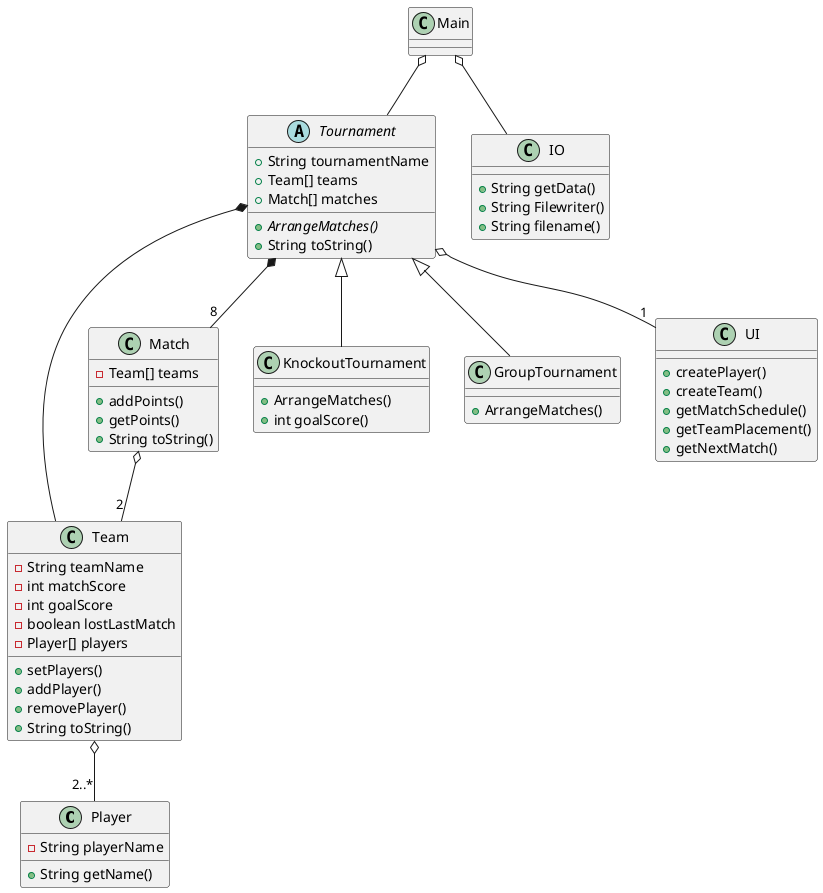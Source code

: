 @startuml
'https://plantuml.com/class-diagram

class Player {
-String playerName
+String getName()
}

class Team {
-String teamName
-int matchScore
-int goalScore
-boolean lostLastMatch
-Player[] players
+setPlayers()
+addPlayer()
+removePlayer()
+String toString()
}

class Match{
-Team[] teams
+addPoints()
+getPoints()
+String toString()
}

abstract Tournament {
+String tournamentName
+Team[] teams
+Match[] matches
+{abstract}ArrangeMatches()
+String toString()
}

class KnockoutTournament{
+ArrangeMatches()
+int goalScore()
}

class GroupTournament{
+ArrangeMatches()
}

class UI {
+createPlayer()
+createTeam()
+getMatchSchedule()
+getTeamPlacement()
+getNextMatch()
}

class IO {
+String getData()
+String Filewriter()
+String filename()
}

class Main{
}

Main o-- Tournament
Main o-- IO
Tournament o-- "1" UI
Tournament *-- "8" Match
Tournament *-- Team
Match o-- "2" Team
Team o-- "2..*" Player
Tournament <|-- KnockoutTournament
Tournament <|-- GroupTournament

@enduml
